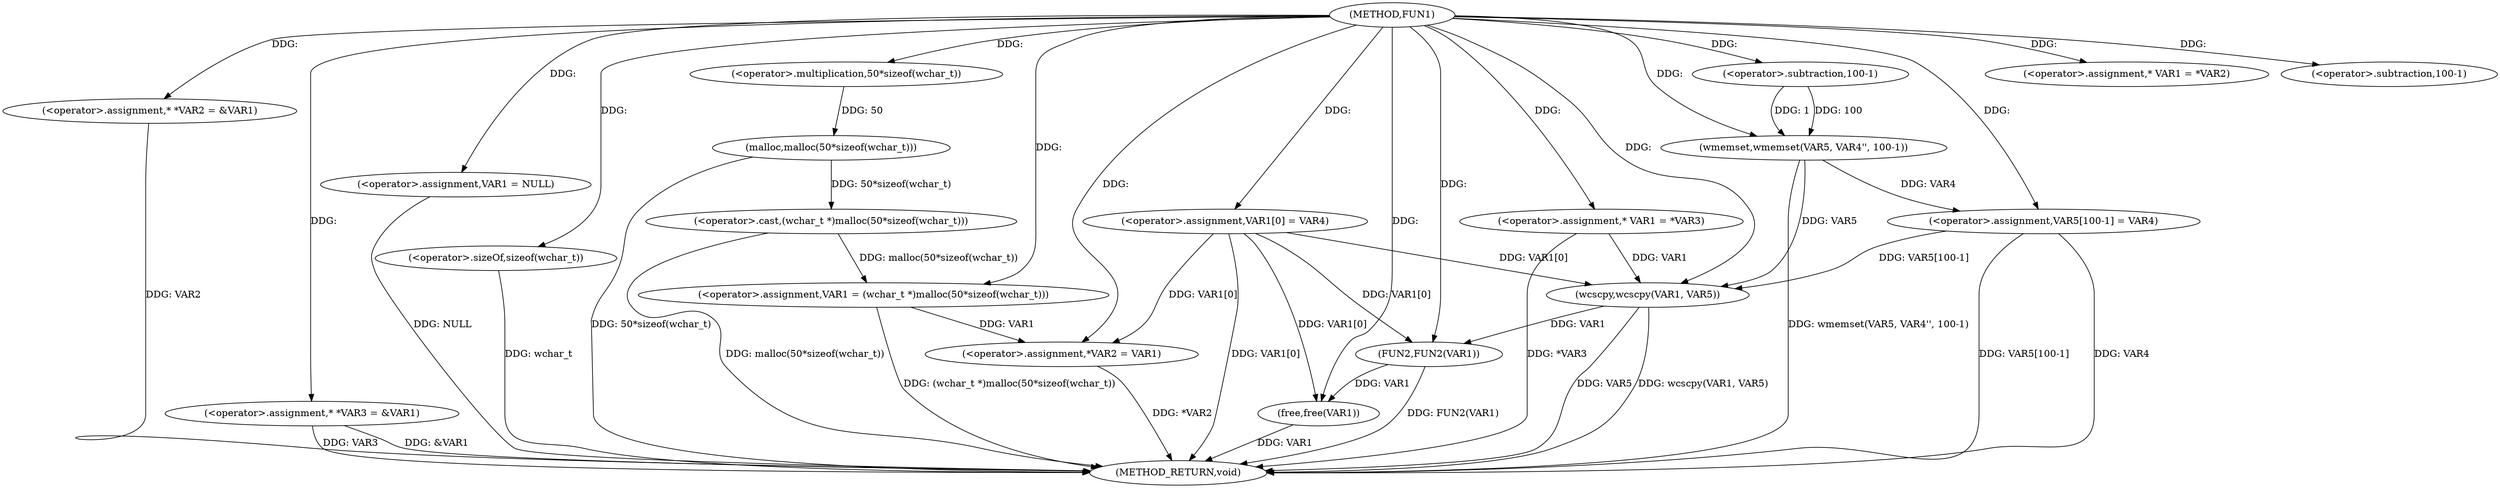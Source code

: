 digraph FUN1 {  
"1000100" [label = "(METHOD,FUN1)" ]
"1000168" [label = "(METHOD_RETURN,void)" ]
"1000104" [label = "(<operator>.assignment,* *VAR2 = &VAR1)" ]
"1000109" [label = "(<operator>.assignment,* *VAR3 = &VAR1)" ]
"1000113" [label = "(<operator>.assignment,VAR1 = NULL)" ]
"1000118" [label = "(<operator>.assignment,* VAR1 = *VAR2)" ]
"1000122" [label = "(<operator>.assignment,VAR1 = (wchar_t *)malloc(50*sizeof(wchar_t)))" ]
"1000124" [label = "(<operator>.cast,(wchar_t *)malloc(50*sizeof(wchar_t)))" ]
"1000126" [label = "(malloc,malloc(50*sizeof(wchar_t)))" ]
"1000127" [label = "(<operator>.multiplication,50*sizeof(wchar_t))" ]
"1000129" [label = "(<operator>.sizeOf,sizeof(wchar_t))" ]
"1000131" [label = "(<operator>.assignment,VAR1[0] = VAR4)" ]
"1000136" [label = "(<operator>.assignment,*VAR2 = VAR1)" ]
"1000142" [label = "(<operator>.assignment,* VAR1 = *VAR3)" ]
"1000148" [label = "(wmemset,wmemset(VAR5, VAR4'', 100-1))" ]
"1000151" [label = "(<operator>.subtraction,100-1)" ]
"1000154" [label = "(<operator>.assignment,VAR5[100-1] = VAR4)" ]
"1000157" [label = "(<operator>.subtraction,100-1)" ]
"1000161" [label = "(wcscpy,wcscpy(VAR1, VAR5))" ]
"1000164" [label = "(FUN2,FUN2(VAR1))" ]
"1000166" [label = "(free,free(VAR1))" ]
  "1000104" -> "1000168"  [ label = "DDG: VAR2"] 
  "1000154" -> "1000168"  [ label = "DDG: VAR4"] 
  "1000131" -> "1000168"  [ label = "DDG: VAR1[0]"] 
  "1000113" -> "1000168"  [ label = "DDG: NULL"] 
  "1000148" -> "1000168"  [ label = "DDG: wmemset(VAR5, VAR4'', 100-1)"] 
  "1000126" -> "1000168"  [ label = "DDG: 50*sizeof(wchar_t)"] 
  "1000161" -> "1000168"  [ label = "DDG: VAR5"] 
  "1000129" -> "1000168"  [ label = "DDG: wchar_t"] 
  "1000164" -> "1000168"  [ label = "DDG: FUN2(VAR1)"] 
  "1000124" -> "1000168"  [ label = "DDG: malloc(50*sizeof(wchar_t))"] 
  "1000154" -> "1000168"  [ label = "DDG: VAR5[100-1]"] 
  "1000142" -> "1000168"  [ label = "DDG: *VAR3"] 
  "1000166" -> "1000168"  [ label = "DDG: VAR1"] 
  "1000109" -> "1000168"  [ label = "DDG: VAR3"] 
  "1000109" -> "1000168"  [ label = "DDG: &VAR1"] 
  "1000161" -> "1000168"  [ label = "DDG: wcscpy(VAR1, VAR5)"] 
  "1000136" -> "1000168"  [ label = "DDG: *VAR2"] 
  "1000122" -> "1000168"  [ label = "DDG: (wchar_t *)malloc(50*sizeof(wchar_t))"] 
  "1000100" -> "1000104"  [ label = "DDG: "] 
  "1000100" -> "1000109"  [ label = "DDG: "] 
  "1000100" -> "1000113"  [ label = "DDG: "] 
  "1000100" -> "1000118"  [ label = "DDG: "] 
  "1000124" -> "1000122"  [ label = "DDG: malloc(50*sizeof(wchar_t))"] 
  "1000100" -> "1000122"  [ label = "DDG: "] 
  "1000126" -> "1000124"  [ label = "DDG: 50*sizeof(wchar_t)"] 
  "1000127" -> "1000126"  [ label = "DDG: 50"] 
  "1000100" -> "1000127"  [ label = "DDG: "] 
  "1000100" -> "1000129"  [ label = "DDG: "] 
  "1000100" -> "1000131"  [ label = "DDG: "] 
  "1000122" -> "1000136"  [ label = "DDG: VAR1"] 
  "1000131" -> "1000136"  [ label = "DDG: VAR1[0]"] 
  "1000100" -> "1000136"  [ label = "DDG: "] 
  "1000100" -> "1000142"  [ label = "DDG: "] 
  "1000100" -> "1000148"  [ label = "DDG: "] 
  "1000151" -> "1000148"  [ label = "DDG: 100"] 
  "1000151" -> "1000148"  [ label = "DDG: 1"] 
  "1000100" -> "1000151"  [ label = "DDG: "] 
  "1000148" -> "1000154"  [ label = "DDG: VAR4"] 
  "1000100" -> "1000154"  [ label = "DDG: "] 
  "1000100" -> "1000157"  [ label = "DDG: "] 
  "1000131" -> "1000161"  [ label = "DDG: VAR1[0]"] 
  "1000142" -> "1000161"  [ label = "DDG: VAR1"] 
  "1000100" -> "1000161"  [ label = "DDG: "] 
  "1000154" -> "1000161"  [ label = "DDG: VAR5[100-1]"] 
  "1000148" -> "1000161"  [ label = "DDG: VAR5"] 
  "1000131" -> "1000164"  [ label = "DDG: VAR1[0]"] 
  "1000161" -> "1000164"  [ label = "DDG: VAR1"] 
  "1000100" -> "1000164"  [ label = "DDG: "] 
  "1000131" -> "1000166"  [ label = "DDG: VAR1[0]"] 
  "1000164" -> "1000166"  [ label = "DDG: VAR1"] 
  "1000100" -> "1000166"  [ label = "DDG: "] 
}
